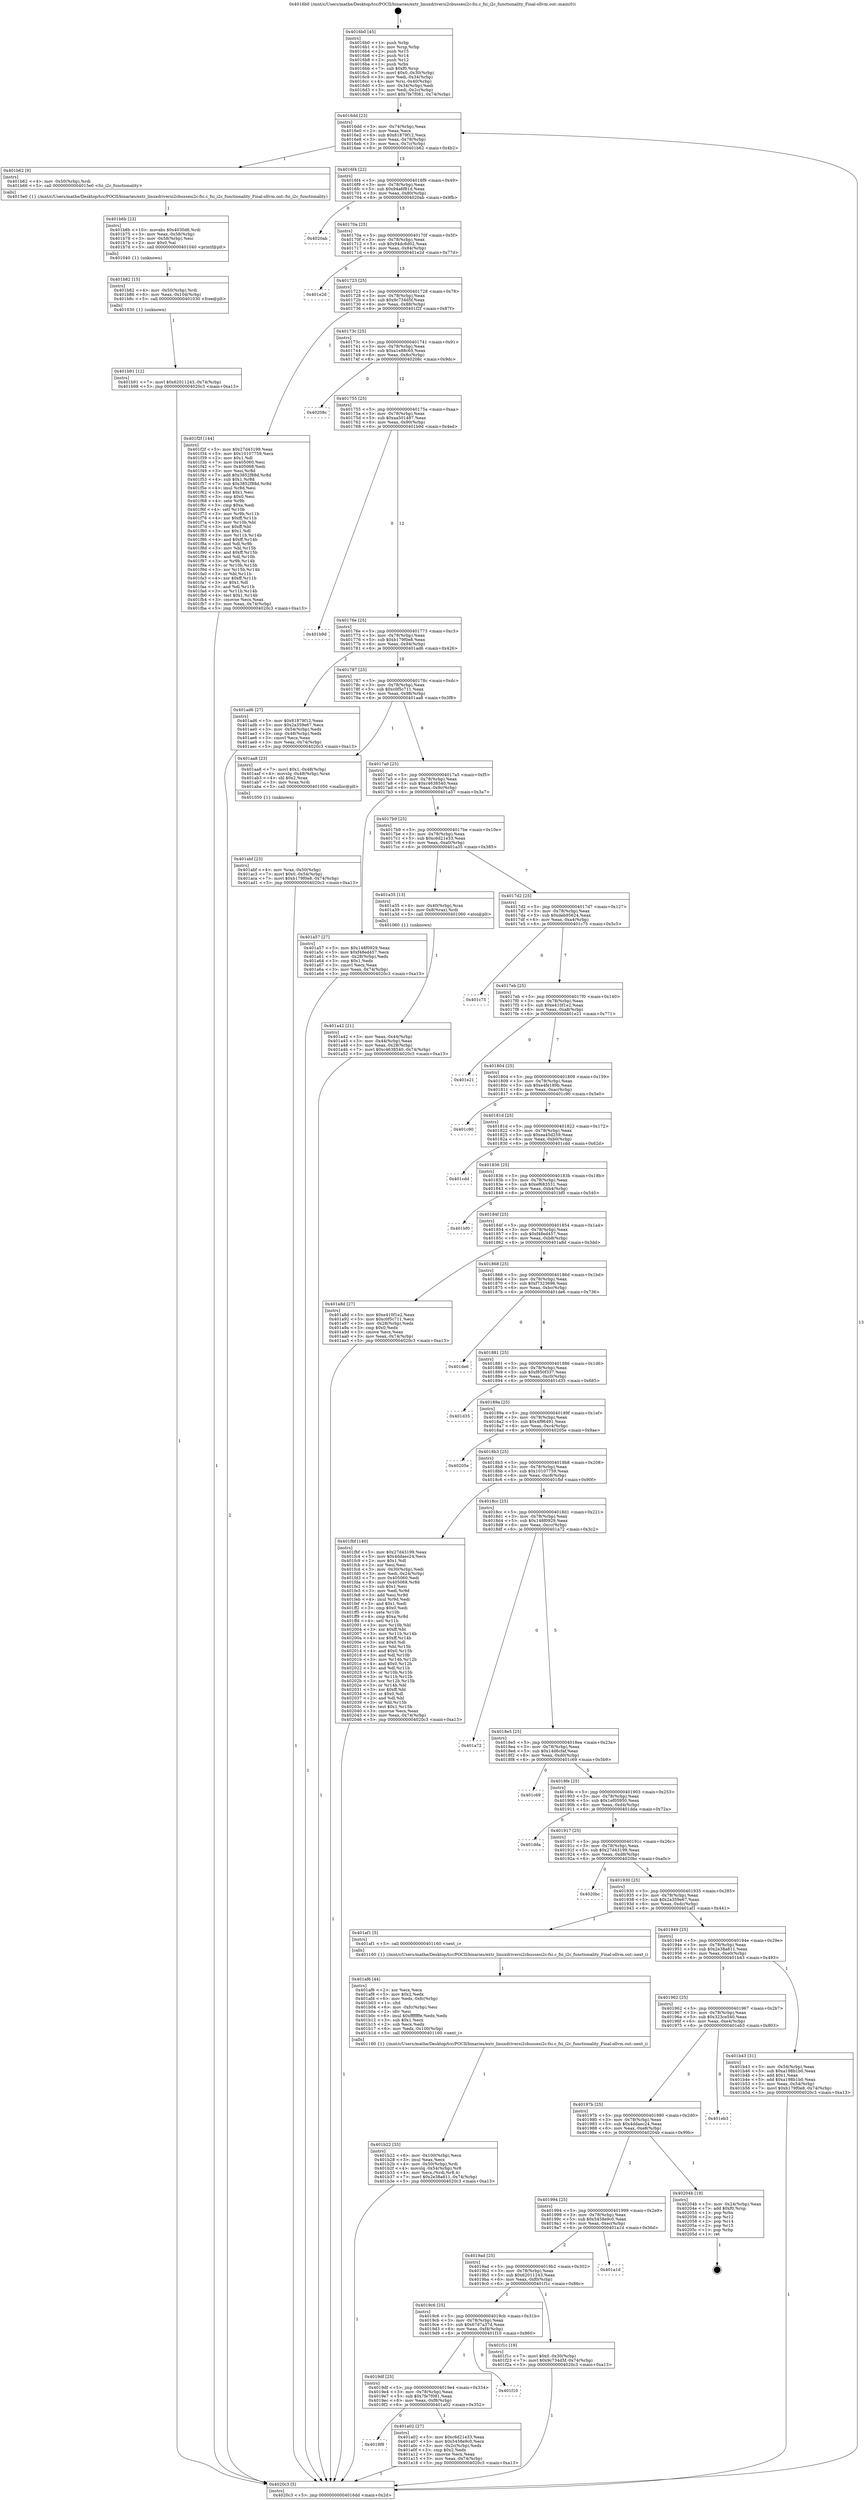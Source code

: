 digraph "0x4016b0" {
  label = "0x4016b0 (/mnt/c/Users/mathe/Desktop/tcc/POCII/binaries/extr_linuxdriversi2cbussesi2c-fsi.c_fsi_i2c_functionality_Final-ollvm.out::main(0))"
  labelloc = "t"
  node[shape=record]

  Entry [label="",width=0.3,height=0.3,shape=circle,fillcolor=black,style=filled]
  "0x4016dd" [label="{
     0x4016dd [23]\l
     | [instrs]\l
     &nbsp;&nbsp;0x4016dd \<+3\>: mov -0x74(%rbp),%eax\l
     &nbsp;&nbsp;0x4016e0 \<+2\>: mov %eax,%ecx\l
     &nbsp;&nbsp;0x4016e2 \<+6\>: sub $0x81879f12,%ecx\l
     &nbsp;&nbsp;0x4016e8 \<+3\>: mov %eax,-0x78(%rbp)\l
     &nbsp;&nbsp;0x4016eb \<+3\>: mov %ecx,-0x7c(%rbp)\l
     &nbsp;&nbsp;0x4016ee \<+6\>: je 0000000000401b62 \<main+0x4b2\>\l
  }"]
  "0x401b62" [label="{
     0x401b62 [9]\l
     | [instrs]\l
     &nbsp;&nbsp;0x401b62 \<+4\>: mov -0x50(%rbp),%rdi\l
     &nbsp;&nbsp;0x401b66 \<+5\>: call 00000000004015e0 \<fsi_i2c_functionality\>\l
     | [calls]\l
     &nbsp;&nbsp;0x4015e0 \{1\} (/mnt/c/Users/mathe/Desktop/tcc/POCII/binaries/extr_linuxdriversi2cbussesi2c-fsi.c_fsi_i2c_functionality_Final-ollvm.out::fsi_i2c_functionality)\l
  }"]
  "0x4016f4" [label="{
     0x4016f4 [22]\l
     | [instrs]\l
     &nbsp;&nbsp;0x4016f4 \<+5\>: jmp 00000000004016f9 \<main+0x49\>\l
     &nbsp;&nbsp;0x4016f9 \<+3\>: mov -0x78(%rbp),%eax\l
     &nbsp;&nbsp;0x4016fc \<+5\>: sub $0x94a6f81d,%eax\l
     &nbsp;&nbsp;0x401701 \<+3\>: mov %eax,-0x80(%rbp)\l
     &nbsp;&nbsp;0x401704 \<+6\>: je 00000000004020ab \<main+0x9fb\>\l
  }"]
  Exit [label="",width=0.3,height=0.3,shape=circle,fillcolor=black,style=filled,peripheries=2]
  "0x4020ab" [label="{
     0x4020ab\l
  }", style=dashed]
  "0x40170a" [label="{
     0x40170a [25]\l
     | [instrs]\l
     &nbsp;&nbsp;0x40170a \<+5\>: jmp 000000000040170f \<main+0x5f\>\l
     &nbsp;&nbsp;0x40170f \<+3\>: mov -0x78(%rbp),%eax\l
     &nbsp;&nbsp;0x401712 \<+5\>: sub $0x94dc6d02,%eax\l
     &nbsp;&nbsp;0x401717 \<+6\>: mov %eax,-0x84(%rbp)\l
     &nbsp;&nbsp;0x40171d \<+6\>: je 0000000000401e2d \<main+0x77d\>\l
  }"]
  "0x401b91" [label="{
     0x401b91 [12]\l
     | [instrs]\l
     &nbsp;&nbsp;0x401b91 \<+7\>: movl $0x62011243,-0x74(%rbp)\l
     &nbsp;&nbsp;0x401b98 \<+5\>: jmp 00000000004020c3 \<main+0xa13\>\l
  }"]
  "0x401e2d" [label="{
     0x401e2d\l
  }", style=dashed]
  "0x401723" [label="{
     0x401723 [25]\l
     | [instrs]\l
     &nbsp;&nbsp;0x401723 \<+5\>: jmp 0000000000401728 \<main+0x78\>\l
     &nbsp;&nbsp;0x401728 \<+3\>: mov -0x78(%rbp),%eax\l
     &nbsp;&nbsp;0x40172b \<+5\>: sub $0x9c734d5f,%eax\l
     &nbsp;&nbsp;0x401730 \<+6\>: mov %eax,-0x88(%rbp)\l
     &nbsp;&nbsp;0x401736 \<+6\>: je 0000000000401f2f \<main+0x87f\>\l
  }"]
  "0x401b82" [label="{
     0x401b82 [15]\l
     | [instrs]\l
     &nbsp;&nbsp;0x401b82 \<+4\>: mov -0x50(%rbp),%rdi\l
     &nbsp;&nbsp;0x401b86 \<+6\>: mov %eax,-0x104(%rbp)\l
     &nbsp;&nbsp;0x401b8c \<+5\>: call 0000000000401030 \<free@plt\>\l
     | [calls]\l
     &nbsp;&nbsp;0x401030 \{1\} (unknown)\l
  }"]
  "0x401f2f" [label="{
     0x401f2f [144]\l
     | [instrs]\l
     &nbsp;&nbsp;0x401f2f \<+5\>: mov $0x27d43199,%eax\l
     &nbsp;&nbsp;0x401f34 \<+5\>: mov $0x10107759,%ecx\l
     &nbsp;&nbsp;0x401f39 \<+2\>: mov $0x1,%dl\l
     &nbsp;&nbsp;0x401f3b \<+7\>: mov 0x405060,%esi\l
     &nbsp;&nbsp;0x401f42 \<+7\>: mov 0x405068,%edi\l
     &nbsp;&nbsp;0x401f49 \<+3\>: mov %esi,%r8d\l
     &nbsp;&nbsp;0x401f4c \<+7\>: add $0x3852f88d,%r8d\l
     &nbsp;&nbsp;0x401f53 \<+4\>: sub $0x1,%r8d\l
     &nbsp;&nbsp;0x401f57 \<+7\>: sub $0x3852f88d,%r8d\l
     &nbsp;&nbsp;0x401f5e \<+4\>: imul %r8d,%esi\l
     &nbsp;&nbsp;0x401f62 \<+3\>: and $0x1,%esi\l
     &nbsp;&nbsp;0x401f65 \<+3\>: cmp $0x0,%esi\l
     &nbsp;&nbsp;0x401f68 \<+4\>: sete %r9b\l
     &nbsp;&nbsp;0x401f6c \<+3\>: cmp $0xa,%edi\l
     &nbsp;&nbsp;0x401f6f \<+4\>: setl %r10b\l
     &nbsp;&nbsp;0x401f73 \<+3\>: mov %r9b,%r11b\l
     &nbsp;&nbsp;0x401f76 \<+4\>: xor $0xff,%r11b\l
     &nbsp;&nbsp;0x401f7a \<+3\>: mov %r10b,%bl\l
     &nbsp;&nbsp;0x401f7d \<+3\>: xor $0xff,%bl\l
     &nbsp;&nbsp;0x401f80 \<+3\>: xor $0x1,%dl\l
     &nbsp;&nbsp;0x401f83 \<+3\>: mov %r11b,%r14b\l
     &nbsp;&nbsp;0x401f86 \<+4\>: and $0xff,%r14b\l
     &nbsp;&nbsp;0x401f8a \<+3\>: and %dl,%r9b\l
     &nbsp;&nbsp;0x401f8d \<+3\>: mov %bl,%r15b\l
     &nbsp;&nbsp;0x401f90 \<+4\>: and $0xff,%r15b\l
     &nbsp;&nbsp;0x401f94 \<+3\>: and %dl,%r10b\l
     &nbsp;&nbsp;0x401f97 \<+3\>: or %r9b,%r14b\l
     &nbsp;&nbsp;0x401f9a \<+3\>: or %r10b,%r15b\l
     &nbsp;&nbsp;0x401f9d \<+3\>: xor %r15b,%r14b\l
     &nbsp;&nbsp;0x401fa0 \<+3\>: or %bl,%r11b\l
     &nbsp;&nbsp;0x401fa3 \<+4\>: xor $0xff,%r11b\l
     &nbsp;&nbsp;0x401fa7 \<+3\>: or $0x1,%dl\l
     &nbsp;&nbsp;0x401faa \<+3\>: and %dl,%r11b\l
     &nbsp;&nbsp;0x401fad \<+3\>: or %r11b,%r14b\l
     &nbsp;&nbsp;0x401fb0 \<+4\>: test $0x1,%r14b\l
     &nbsp;&nbsp;0x401fb4 \<+3\>: cmovne %ecx,%eax\l
     &nbsp;&nbsp;0x401fb7 \<+3\>: mov %eax,-0x74(%rbp)\l
     &nbsp;&nbsp;0x401fba \<+5\>: jmp 00000000004020c3 \<main+0xa13\>\l
  }"]
  "0x40173c" [label="{
     0x40173c [25]\l
     | [instrs]\l
     &nbsp;&nbsp;0x40173c \<+5\>: jmp 0000000000401741 \<main+0x91\>\l
     &nbsp;&nbsp;0x401741 \<+3\>: mov -0x78(%rbp),%eax\l
     &nbsp;&nbsp;0x401744 \<+5\>: sub $0xa1e88c65,%eax\l
     &nbsp;&nbsp;0x401749 \<+6\>: mov %eax,-0x8c(%rbp)\l
     &nbsp;&nbsp;0x40174f \<+6\>: je 000000000040208c \<main+0x9dc\>\l
  }"]
  "0x401b6b" [label="{
     0x401b6b [23]\l
     | [instrs]\l
     &nbsp;&nbsp;0x401b6b \<+10\>: movabs $0x4030d6,%rdi\l
     &nbsp;&nbsp;0x401b75 \<+3\>: mov %eax,-0x58(%rbp)\l
     &nbsp;&nbsp;0x401b78 \<+3\>: mov -0x58(%rbp),%esi\l
     &nbsp;&nbsp;0x401b7b \<+2\>: mov $0x0,%al\l
     &nbsp;&nbsp;0x401b7d \<+5\>: call 0000000000401040 \<printf@plt\>\l
     | [calls]\l
     &nbsp;&nbsp;0x401040 \{1\} (unknown)\l
  }"]
  "0x40208c" [label="{
     0x40208c\l
  }", style=dashed]
  "0x401755" [label="{
     0x401755 [25]\l
     | [instrs]\l
     &nbsp;&nbsp;0x401755 \<+5\>: jmp 000000000040175a \<main+0xaa\>\l
     &nbsp;&nbsp;0x40175a \<+3\>: mov -0x78(%rbp),%eax\l
     &nbsp;&nbsp;0x40175d \<+5\>: sub $0xaa501487,%eax\l
     &nbsp;&nbsp;0x401762 \<+6\>: mov %eax,-0x90(%rbp)\l
     &nbsp;&nbsp;0x401768 \<+6\>: je 0000000000401b9d \<main+0x4ed\>\l
  }"]
  "0x401b22" [label="{
     0x401b22 [33]\l
     | [instrs]\l
     &nbsp;&nbsp;0x401b22 \<+6\>: mov -0x100(%rbp),%ecx\l
     &nbsp;&nbsp;0x401b28 \<+3\>: imul %eax,%ecx\l
     &nbsp;&nbsp;0x401b2b \<+4\>: mov -0x50(%rbp),%rdi\l
     &nbsp;&nbsp;0x401b2f \<+4\>: movslq -0x54(%rbp),%r8\l
     &nbsp;&nbsp;0x401b33 \<+4\>: mov %ecx,(%rdi,%r8,4)\l
     &nbsp;&nbsp;0x401b37 \<+7\>: movl $0x2e38a811,-0x74(%rbp)\l
     &nbsp;&nbsp;0x401b3e \<+5\>: jmp 00000000004020c3 \<main+0xa13\>\l
  }"]
  "0x401b9d" [label="{
     0x401b9d\l
  }", style=dashed]
  "0x40176e" [label="{
     0x40176e [25]\l
     | [instrs]\l
     &nbsp;&nbsp;0x40176e \<+5\>: jmp 0000000000401773 \<main+0xc3\>\l
     &nbsp;&nbsp;0x401773 \<+3\>: mov -0x78(%rbp),%eax\l
     &nbsp;&nbsp;0x401776 \<+5\>: sub $0xb179f0e8,%eax\l
     &nbsp;&nbsp;0x40177b \<+6\>: mov %eax,-0x94(%rbp)\l
     &nbsp;&nbsp;0x401781 \<+6\>: je 0000000000401ad6 \<main+0x426\>\l
  }"]
  "0x401af6" [label="{
     0x401af6 [44]\l
     | [instrs]\l
     &nbsp;&nbsp;0x401af6 \<+2\>: xor %ecx,%ecx\l
     &nbsp;&nbsp;0x401af8 \<+5\>: mov $0x2,%edx\l
     &nbsp;&nbsp;0x401afd \<+6\>: mov %edx,-0xfc(%rbp)\l
     &nbsp;&nbsp;0x401b03 \<+1\>: cltd\l
     &nbsp;&nbsp;0x401b04 \<+6\>: mov -0xfc(%rbp),%esi\l
     &nbsp;&nbsp;0x401b0a \<+2\>: idiv %esi\l
     &nbsp;&nbsp;0x401b0c \<+6\>: imul $0xfffffffe,%edx,%edx\l
     &nbsp;&nbsp;0x401b12 \<+3\>: sub $0x1,%ecx\l
     &nbsp;&nbsp;0x401b15 \<+2\>: sub %ecx,%edx\l
     &nbsp;&nbsp;0x401b17 \<+6\>: mov %edx,-0x100(%rbp)\l
     &nbsp;&nbsp;0x401b1d \<+5\>: call 0000000000401160 \<next_i\>\l
     | [calls]\l
     &nbsp;&nbsp;0x401160 \{1\} (/mnt/c/Users/mathe/Desktop/tcc/POCII/binaries/extr_linuxdriversi2cbussesi2c-fsi.c_fsi_i2c_functionality_Final-ollvm.out::next_i)\l
  }"]
  "0x401ad6" [label="{
     0x401ad6 [27]\l
     | [instrs]\l
     &nbsp;&nbsp;0x401ad6 \<+5\>: mov $0x81879f12,%eax\l
     &nbsp;&nbsp;0x401adb \<+5\>: mov $0x2a359e67,%ecx\l
     &nbsp;&nbsp;0x401ae0 \<+3\>: mov -0x54(%rbp),%edx\l
     &nbsp;&nbsp;0x401ae3 \<+3\>: cmp -0x48(%rbp),%edx\l
     &nbsp;&nbsp;0x401ae6 \<+3\>: cmovl %ecx,%eax\l
     &nbsp;&nbsp;0x401ae9 \<+3\>: mov %eax,-0x74(%rbp)\l
     &nbsp;&nbsp;0x401aec \<+5\>: jmp 00000000004020c3 \<main+0xa13\>\l
  }"]
  "0x401787" [label="{
     0x401787 [25]\l
     | [instrs]\l
     &nbsp;&nbsp;0x401787 \<+5\>: jmp 000000000040178c \<main+0xdc\>\l
     &nbsp;&nbsp;0x40178c \<+3\>: mov -0x78(%rbp),%eax\l
     &nbsp;&nbsp;0x40178f \<+5\>: sub $0xc0f5c711,%eax\l
     &nbsp;&nbsp;0x401794 \<+6\>: mov %eax,-0x98(%rbp)\l
     &nbsp;&nbsp;0x40179a \<+6\>: je 0000000000401aa8 \<main+0x3f8\>\l
  }"]
  "0x401abf" [label="{
     0x401abf [23]\l
     | [instrs]\l
     &nbsp;&nbsp;0x401abf \<+4\>: mov %rax,-0x50(%rbp)\l
     &nbsp;&nbsp;0x401ac3 \<+7\>: movl $0x0,-0x54(%rbp)\l
     &nbsp;&nbsp;0x401aca \<+7\>: movl $0xb179f0e8,-0x74(%rbp)\l
     &nbsp;&nbsp;0x401ad1 \<+5\>: jmp 00000000004020c3 \<main+0xa13\>\l
  }"]
  "0x401aa8" [label="{
     0x401aa8 [23]\l
     | [instrs]\l
     &nbsp;&nbsp;0x401aa8 \<+7\>: movl $0x1,-0x48(%rbp)\l
     &nbsp;&nbsp;0x401aaf \<+4\>: movslq -0x48(%rbp),%rax\l
     &nbsp;&nbsp;0x401ab3 \<+4\>: shl $0x2,%rax\l
     &nbsp;&nbsp;0x401ab7 \<+3\>: mov %rax,%rdi\l
     &nbsp;&nbsp;0x401aba \<+5\>: call 0000000000401050 \<malloc@plt\>\l
     | [calls]\l
     &nbsp;&nbsp;0x401050 \{1\} (unknown)\l
  }"]
  "0x4017a0" [label="{
     0x4017a0 [25]\l
     | [instrs]\l
     &nbsp;&nbsp;0x4017a0 \<+5\>: jmp 00000000004017a5 \<main+0xf5\>\l
     &nbsp;&nbsp;0x4017a5 \<+3\>: mov -0x78(%rbp),%eax\l
     &nbsp;&nbsp;0x4017a8 \<+5\>: sub $0xc4638540,%eax\l
     &nbsp;&nbsp;0x4017ad \<+6\>: mov %eax,-0x9c(%rbp)\l
     &nbsp;&nbsp;0x4017b3 \<+6\>: je 0000000000401a57 \<main+0x3a7\>\l
  }"]
  "0x401a42" [label="{
     0x401a42 [21]\l
     | [instrs]\l
     &nbsp;&nbsp;0x401a42 \<+3\>: mov %eax,-0x44(%rbp)\l
     &nbsp;&nbsp;0x401a45 \<+3\>: mov -0x44(%rbp),%eax\l
     &nbsp;&nbsp;0x401a48 \<+3\>: mov %eax,-0x28(%rbp)\l
     &nbsp;&nbsp;0x401a4b \<+7\>: movl $0xc4638540,-0x74(%rbp)\l
     &nbsp;&nbsp;0x401a52 \<+5\>: jmp 00000000004020c3 \<main+0xa13\>\l
  }"]
  "0x401a57" [label="{
     0x401a57 [27]\l
     | [instrs]\l
     &nbsp;&nbsp;0x401a57 \<+5\>: mov $0x148f0929,%eax\l
     &nbsp;&nbsp;0x401a5c \<+5\>: mov $0xf48ed457,%ecx\l
     &nbsp;&nbsp;0x401a61 \<+3\>: mov -0x28(%rbp),%edx\l
     &nbsp;&nbsp;0x401a64 \<+3\>: cmp $0x1,%edx\l
     &nbsp;&nbsp;0x401a67 \<+3\>: cmovl %ecx,%eax\l
     &nbsp;&nbsp;0x401a6a \<+3\>: mov %eax,-0x74(%rbp)\l
     &nbsp;&nbsp;0x401a6d \<+5\>: jmp 00000000004020c3 \<main+0xa13\>\l
  }"]
  "0x4017b9" [label="{
     0x4017b9 [25]\l
     | [instrs]\l
     &nbsp;&nbsp;0x4017b9 \<+5\>: jmp 00000000004017be \<main+0x10e\>\l
     &nbsp;&nbsp;0x4017be \<+3\>: mov -0x78(%rbp),%eax\l
     &nbsp;&nbsp;0x4017c1 \<+5\>: sub $0xc6d21e33,%eax\l
     &nbsp;&nbsp;0x4017c6 \<+6\>: mov %eax,-0xa0(%rbp)\l
     &nbsp;&nbsp;0x4017cc \<+6\>: je 0000000000401a35 \<main+0x385\>\l
  }"]
  "0x4016b0" [label="{
     0x4016b0 [45]\l
     | [instrs]\l
     &nbsp;&nbsp;0x4016b0 \<+1\>: push %rbp\l
     &nbsp;&nbsp;0x4016b1 \<+3\>: mov %rsp,%rbp\l
     &nbsp;&nbsp;0x4016b4 \<+2\>: push %r15\l
     &nbsp;&nbsp;0x4016b6 \<+2\>: push %r14\l
     &nbsp;&nbsp;0x4016b8 \<+2\>: push %r12\l
     &nbsp;&nbsp;0x4016ba \<+1\>: push %rbx\l
     &nbsp;&nbsp;0x4016bb \<+7\>: sub $0xf0,%rsp\l
     &nbsp;&nbsp;0x4016c2 \<+7\>: movl $0x0,-0x30(%rbp)\l
     &nbsp;&nbsp;0x4016c9 \<+3\>: mov %edi,-0x34(%rbp)\l
     &nbsp;&nbsp;0x4016cc \<+4\>: mov %rsi,-0x40(%rbp)\l
     &nbsp;&nbsp;0x4016d0 \<+3\>: mov -0x34(%rbp),%edi\l
     &nbsp;&nbsp;0x4016d3 \<+3\>: mov %edi,-0x2c(%rbp)\l
     &nbsp;&nbsp;0x4016d6 \<+7\>: movl $0x7fe7f081,-0x74(%rbp)\l
  }"]
  "0x401a35" [label="{
     0x401a35 [13]\l
     | [instrs]\l
     &nbsp;&nbsp;0x401a35 \<+4\>: mov -0x40(%rbp),%rax\l
     &nbsp;&nbsp;0x401a39 \<+4\>: mov 0x8(%rax),%rdi\l
     &nbsp;&nbsp;0x401a3d \<+5\>: call 0000000000401060 \<atoi@plt\>\l
     | [calls]\l
     &nbsp;&nbsp;0x401060 \{1\} (unknown)\l
  }"]
  "0x4017d2" [label="{
     0x4017d2 [25]\l
     | [instrs]\l
     &nbsp;&nbsp;0x4017d2 \<+5\>: jmp 00000000004017d7 \<main+0x127\>\l
     &nbsp;&nbsp;0x4017d7 \<+3\>: mov -0x78(%rbp),%eax\l
     &nbsp;&nbsp;0x4017da \<+5\>: sub $0xdeb95624,%eax\l
     &nbsp;&nbsp;0x4017df \<+6\>: mov %eax,-0xa4(%rbp)\l
     &nbsp;&nbsp;0x4017e5 \<+6\>: je 0000000000401c75 \<main+0x5c5\>\l
  }"]
  "0x4020c3" [label="{
     0x4020c3 [5]\l
     | [instrs]\l
     &nbsp;&nbsp;0x4020c3 \<+5\>: jmp 00000000004016dd \<main+0x2d\>\l
  }"]
  "0x401c75" [label="{
     0x401c75\l
  }", style=dashed]
  "0x4017eb" [label="{
     0x4017eb [25]\l
     | [instrs]\l
     &nbsp;&nbsp;0x4017eb \<+5\>: jmp 00000000004017f0 \<main+0x140\>\l
     &nbsp;&nbsp;0x4017f0 \<+3\>: mov -0x78(%rbp),%eax\l
     &nbsp;&nbsp;0x4017f3 \<+5\>: sub $0xe410f1e2,%eax\l
     &nbsp;&nbsp;0x4017f8 \<+6\>: mov %eax,-0xa8(%rbp)\l
     &nbsp;&nbsp;0x4017fe \<+6\>: je 0000000000401e21 \<main+0x771\>\l
  }"]
  "0x4019f8" [label="{
     0x4019f8\l
  }", style=dashed]
  "0x401e21" [label="{
     0x401e21\l
  }", style=dashed]
  "0x401804" [label="{
     0x401804 [25]\l
     | [instrs]\l
     &nbsp;&nbsp;0x401804 \<+5\>: jmp 0000000000401809 \<main+0x159\>\l
     &nbsp;&nbsp;0x401809 \<+3\>: mov -0x78(%rbp),%eax\l
     &nbsp;&nbsp;0x40180c \<+5\>: sub $0xe4fe189b,%eax\l
     &nbsp;&nbsp;0x401811 \<+6\>: mov %eax,-0xac(%rbp)\l
     &nbsp;&nbsp;0x401817 \<+6\>: je 0000000000401c90 \<main+0x5e0\>\l
  }"]
  "0x401a02" [label="{
     0x401a02 [27]\l
     | [instrs]\l
     &nbsp;&nbsp;0x401a02 \<+5\>: mov $0xc6d21e33,%eax\l
     &nbsp;&nbsp;0x401a07 \<+5\>: mov $0x5458e9c0,%ecx\l
     &nbsp;&nbsp;0x401a0c \<+3\>: mov -0x2c(%rbp),%edx\l
     &nbsp;&nbsp;0x401a0f \<+3\>: cmp $0x2,%edx\l
     &nbsp;&nbsp;0x401a12 \<+3\>: cmovne %ecx,%eax\l
     &nbsp;&nbsp;0x401a15 \<+3\>: mov %eax,-0x74(%rbp)\l
     &nbsp;&nbsp;0x401a18 \<+5\>: jmp 00000000004020c3 \<main+0xa13\>\l
  }"]
  "0x401c90" [label="{
     0x401c90\l
  }", style=dashed]
  "0x40181d" [label="{
     0x40181d [25]\l
     | [instrs]\l
     &nbsp;&nbsp;0x40181d \<+5\>: jmp 0000000000401822 \<main+0x172\>\l
     &nbsp;&nbsp;0x401822 \<+3\>: mov -0x78(%rbp),%eax\l
     &nbsp;&nbsp;0x401825 \<+5\>: sub $0xea45d259,%eax\l
     &nbsp;&nbsp;0x40182a \<+6\>: mov %eax,-0xb0(%rbp)\l
     &nbsp;&nbsp;0x401830 \<+6\>: je 0000000000401cdd \<main+0x62d\>\l
  }"]
  "0x4019df" [label="{
     0x4019df [25]\l
     | [instrs]\l
     &nbsp;&nbsp;0x4019df \<+5\>: jmp 00000000004019e4 \<main+0x334\>\l
     &nbsp;&nbsp;0x4019e4 \<+3\>: mov -0x78(%rbp),%eax\l
     &nbsp;&nbsp;0x4019e7 \<+5\>: sub $0x7fe7f081,%eax\l
     &nbsp;&nbsp;0x4019ec \<+6\>: mov %eax,-0xf8(%rbp)\l
     &nbsp;&nbsp;0x4019f2 \<+6\>: je 0000000000401a02 \<main+0x352\>\l
  }"]
  "0x401cdd" [label="{
     0x401cdd\l
  }", style=dashed]
  "0x401836" [label="{
     0x401836 [25]\l
     | [instrs]\l
     &nbsp;&nbsp;0x401836 \<+5\>: jmp 000000000040183b \<main+0x18b\>\l
     &nbsp;&nbsp;0x40183b \<+3\>: mov -0x78(%rbp),%eax\l
     &nbsp;&nbsp;0x40183e \<+5\>: sub $0xef683531,%eax\l
     &nbsp;&nbsp;0x401843 \<+6\>: mov %eax,-0xb4(%rbp)\l
     &nbsp;&nbsp;0x401849 \<+6\>: je 0000000000401bf0 \<main+0x540\>\l
  }"]
  "0x401f10" [label="{
     0x401f10\l
  }", style=dashed]
  "0x401bf0" [label="{
     0x401bf0\l
  }", style=dashed]
  "0x40184f" [label="{
     0x40184f [25]\l
     | [instrs]\l
     &nbsp;&nbsp;0x40184f \<+5\>: jmp 0000000000401854 \<main+0x1a4\>\l
     &nbsp;&nbsp;0x401854 \<+3\>: mov -0x78(%rbp),%eax\l
     &nbsp;&nbsp;0x401857 \<+5\>: sub $0xf48ed457,%eax\l
     &nbsp;&nbsp;0x40185c \<+6\>: mov %eax,-0xb8(%rbp)\l
     &nbsp;&nbsp;0x401862 \<+6\>: je 0000000000401a8d \<main+0x3dd\>\l
  }"]
  "0x4019c6" [label="{
     0x4019c6 [25]\l
     | [instrs]\l
     &nbsp;&nbsp;0x4019c6 \<+5\>: jmp 00000000004019cb \<main+0x31b\>\l
     &nbsp;&nbsp;0x4019cb \<+3\>: mov -0x78(%rbp),%eax\l
     &nbsp;&nbsp;0x4019ce \<+5\>: sub $0x67d7a37d,%eax\l
     &nbsp;&nbsp;0x4019d3 \<+6\>: mov %eax,-0xf4(%rbp)\l
     &nbsp;&nbsp;0x4019d9 \<+6\>: je 0000000000401f10 \<main+0x860\>\l
  }"]
  "0x401a8d" [label="{
     0x401a8d [27]\l
     | [instrs]\l
     &nbsp;&nbsp;0x401a8d \<+5\>: mov $0xe410f1e2,%eax\l
     &nbsp;&nbsp;0x401a92 \<+5\>: mov $0xc0f5c711,%ecx\l
     &nbsp;&nbsp;0x401a97 \<+3\>: mov -0x28(%rbp),%edx\l
     &nbsp;&nbsp;0x401a9a \<+3\>: cmp $0x0,%edx\l
     &nbsp;&nbsp;0x401a9d \<+3\>: cmove %ecx,%eax\l
     &nbsp;&nbsp;0x401aa0 \<+3\>: mov %eax,-0x74(%rbp)\l
     &nbsp;&nbsp;0x401aa3 \<+5\>: jmp 00000000004020c3 \<main+0xa13\>\l
  }"]
  "0x401868" [label="{
     0x401868 [25]\l
     | [instrs]\l
     &nbsp;&nbsp;0x401868 \<+5\>: jmp 000000000040186d \<main+0x1bd\>\l
     &nbsp;&nbsp;0x40186d \<+3\>: mov -0x78(%rbp),%eax\l
     &nbsp;&nbsp;0x401870 \<+5\>: sub $0xf7323696,%eax\l
     &nbsp;&nbsp;0x401875 \<+6\>: mov %eax,-0xbc(%rbp)\l
     &nbsp;&nbsp;0x40187b \<+6\>: je 0000000000401de6 \<main+0x736\>\l
  }"]
  "0x401f1c" [label="{
     0x401f1c [19]\l
     | [instrs]\l
     &nbsp;&nbsp;0x401f1c \<+7\>: movl $0x0,-0x30(%rbp)\l
     &nbsp;&nbsp;0x401f23 \<+7\>: movl $0x9c734d5f,-0x74(%rbp)\l
     &nbsp;&nbsp;0x401f2a \<+5\>: jmp 00000000004020c3 \<main+0xa13\>\l
  }"]
  "0x401de6" [label="{
     0x401de6\l
  }", style=dashed]
  "0x401881" [label="{
     0x401881 [25]\l
     | [instrs]\l
     &nbsp;&nbsp;0x401881 \<+5\>: jmp 0000000000401886 \<main+0x1d6\>\l
     &nbsp;&nbsp;0x401886 \<+3\>: mov -0x78(%rbp),%eax\l
     &nbsp;&nbsp;0x401889 \<+5\>: sub $0xf850f337,%eax\l
     &nbsp;&nbsp;0x40188e \<+6\>: mov %eax,-0xc0(%rbp)\l
     &nbsp;&nbsp;0x401894 \<+6\>: je 0000000000401d35 \<main+0x685\>\l
  }"]
  "0x4019ad" [label="{
     0x4019ad [25]\l
     | [instrs]\l
     &nbsp;&nbsp;0x4019ad \<+5\>: jmp 00000000004019b2 \<main+0x302\>\l
     &nbsp;&nbsp;0x4019b2 \<+3\>: mov -0x78(%rbp),%eax\l
     &nbsp;&nbsp;0x4019b5 \<+5\>: sub $0x62011243,%eax\l
     &nbsp;&nbsp;0x4019ba \<+6\>: mov %eax,-0xf0(%rbp)\l
     &nbsp;&nbsp;0x4019c0 \<+6\>: je 0000000000401f1c \<main+0x86c\>\l
  }"]
  "0x401d35" [label="{
     0x401d35\l
  }", style=dashed]
  "0x40189a" [label="{
     0x40189a [25]\l
     | [instrs]\l
     &nbsp;&nbsp;0x40189a \<+5\>: jmp 000000000040189f \<main+0x1ef\>\l
     &nbsp;&nbsp;0x40189f \<+3\>: mov -0x78(%rbp),%eax\l
     &nbsp;&nbsp;0x4018a2 \<+5\>: sub $0x4f96491,%eax\l
     &nbsp;&nbsp;0x4018a7 \<+6\>: mov %eax,-0xc4(%rbp)\l
     &nbsp;&nbsp;0x4018ad \<+6\>: je 000000000040205e \<main+0x9ae\>\l
  }"]
  "0x401a1d" [label="{
     0x401a1d\l
  }", style=dashed]
  "0x40205e" [label="{
     0x40205e\l
  }", style=dashed]
  "0x4018b3" [label="{
     0x4018b3 [25]\l
     | [instrs]\l
     &nbsp;&nbsp;0x4018b3 \<+5\>: jmp 00000000004018b8 \<main+0x208\>\l
     &nbsp;&nbsp;0x4018b8 \<+3\>: mov -0x78(%rbp),%eax\l
     &nbsp;&nbsp;0x4018bb \<+5\>: sub $0x10107759,%eax\l
     &nbsp;&nbsp;0x4018c0 \<+6\>: mov %eax,-0xc8(%rbp)\l
     &nbsp;&nbsp;0x4018c6 \<+6\>: je 0000000000401fbf \<main+0x90f\>\l
  }"]
  "0x401994" [label="{
     0x401994 [25]\l
     | [instrs]\l
     &nbsp;&nbsp;0x401994 \<+5\>: jmp 0000000000401999 \<main+0x2e9\>\l
     &nbsp;&nbsp;0x401999 \<+3\>: mov -0x78(%rbp),%eax\l
     &nbsp;&nbsp;0x40199c \<+5\>: sub $0x5458e9c0,%eax\l
     &nbsp;&nbsp;0x4019a1 \<+6\>: mov %eax,-0xec(%rbp)\l
     &nbsp;&nbsp;0x4019a7 \<+6\>: je 0000000000401a1d \<main+0x36d\>\l
  }"]
  "0x401fbf" [label="{
     0x401fbf [140]\l
     | [instrs]\l
     &nbsp;&nbsp;0x401fbf \<+5\>: mov $0x27d43199,%eax\l
     &nbsp;&nbsp;0x401fc4 \<+5\>: mov $0x4ddaec24,%ecx\l
     &nbsp;&nbsp;0x401fc9 \<+2\>: mov $0x1,%dl\l
     &nbsp;&nbsp;0x401fcb \<+2\>: xor %esi,%esi\l
     &nbsp;&nbsp;0x401fcd \<+3\>: mov -0x30(%rbp),%edi\l
     &nbsp;&nbsp;0x401fd0 \<+3\>: mov %edi,-0x24(%rbp)\l
     &nbsp;&nbsp;0x401fd3 \<+7\>: mov 0x405060,%edi\l
     &nbsp;&nbsp;0x401fda \<+8\>: mov 0x405068,%r8d\l
     &nbsp;&nbsp;0x401fe2 \<+3\>: sub $0x1,%esi\l
     &nbsp;&nbsp;0x401fe5 \<+3\>: mov %edi,%r9d\l
     &nbsp;&nbsp;0x401fe8 \<+3\>: add %esi,%r9d\l
     &nbsp;&nbsp;0x401feb \<+4\>: imul %r9d,%edi\l
     &nbsp;&nbsp;0x401fef \<+3\>: and $0x1,%edi\l
     &nbsp;&nbsp;0x401ff2 \<+3\>: cmp $0x0,%edi\l
     &nbsp;&nbsp;0x401ff5 \<+4\>: sete %r10b\l
     &nbsp;&nbsp;0x401ff9 \<+4\>: cmp $0xa,%r8d\l
     &nbsp;&nbsp;0x401ffd \<+4\>: setl %r11b\l
     &nbsp;&nbsp;0x402001 \<+3\>: mov %r10b,%bl\l
     &nbsp;&nbsp;0x402004 \<+3\>: xor $0xff,%bl\l
     &nbsp;&nbsp;0x402007 \<+3\>: mov %r11b,%r14b\l
     &nbsp;&nbsp;0x40200a \<+4\>: xor $0xff,%r14b\l
     &nbsp;&nbsp;0x40200e \<+3\>: xor $0x0,%dl\l
     &nbsp;&nbsp;0x402011 \<+3\>: mov %bl,%r15b\l
     &nbsp;&nbsp;0x402014 \<+4\>: and $0x0,%r15b\l
     &nbsp;&nbsp;0x402018 \<+3\>: and %dl,%r10b\l
     &nbsp;&nbsp;0x40201b \<+3\>: mov %r14b,%r12b\l
     &nbsp;&nbsp;0x40201e \<+4\>: and $0x0,%r12b\l
     &nbsp;&nbsp;0x402022 \<+3\>: and %dl,%r11b\l
     &nbsp;&nbsp;0x402025 \<+3\>: or %r10b,%r15b\l
     &nbsp;&nbsp;0x402028 \<+3\>: or %r11b,%r12b\l
     &nbsp;&nbsp;0x40202b \<+3\>: xor %r12b,%r15b\l
     &nbsp;&nbsp;0x40202e \<+3\>: or %r14b,%bl\l
     &nbsp;&nbsp;0x402031 \<+3\>: xor $0xff,%bl\l
     &nbsp;&nbsp;0x402034 \<+3\>: or $0x0,%dl\l
     &nbsp;&nbsp;0x402037 \<+2\>: and %dl,%bl\l
     &nbsp;&nbsp;0x402039 \<+3\>: or %bl,%r15b\l
     &nbsp;&nbsp;0x40203c \<+4\>: test $0x1,%r15b\l
     &nbsp;&nbsp;0x402040 \<+3\>: cmovne %ecx,%eax\l
     &nbsp;&nbsp;0x402043 \<+3\>: mov %eax,-0x74(%rbp)\l
     &nbsp;&nbsp;0x402046 \<+5\>: jmp 00000000004020c3 \<main+0xa13\>\l
  }"]
  "0x4018cc" [label="{
     0x4018cc [25]\l
     | [instrs]\l
     &nbsp;&nbsp;0x4018cc \<+5\>: jmp 00000000004018d1 \<main+0x221\>\l
     &nbsp;&nbsp;0x4018d1 \<+3\>: mov -0x78(%rbp),%eax\l
     &nbsp;&nbsp;0x4018d4 \<+5\>: sub $0x148f0929,%eax\l
     &nbsp;&nbsp;0x4018d9 \<+6\>: mov %eax,-0xcc(%rbp)\l
     &nbsp;&nbsp;0x4018df \<+6\>: je 0000000000401a72 \<main+0x3c2\>\l
  }"]
  "0x40204b" [label="{
     0x40204b [19]\l
     | [instrs]\l
     &nbsp;&nbsp;0x40204b \<+3\>: mov -0x24(%rbp),%eax\l
     &nbsp;&nbsp;0x40204e \<+7\>: add $0xf0,%rsp\l
     &nbsp;&nbsp;0x402055 \<+1\>: pop %rbx\l
     &nbsp;&nbsp;0x402056 \<+2\>: pop %r12\l
     &nbsp;&nbsp;0x402058 \<+2\>: pop %r14\l
     &nbsp;&nbsp;0x40205a \<+2\>: pop %r15\l
     &nbsp;&nbsp;0x40205c \<+1\>: pop %rbp\l
     &nbsp;&nbsp;0x40205d \<+1\>: ret\l
  }"]
  "0x401a72" [label="{
     0x401a72\l
  }", style=dashed]
  "0x4018e5" [label="{
     0x4018e5 [25]\l
     | [instrs]\l
     &nbsp;&nbsp;0x4018e5 \<+5\>: jmp 00000000004018ea \<main+0x23a\>\l
     &nbsp;&nbsp;0x4018ea \<+3\>: mov -0x78(%rbp),%eax\l
     &nbsp;&nbsp;0x4018ed \<+5\>: sub $0x14d6cfaf,%eax\l
     &nbsp;&nbsp;0x4018f2 \<+6\>: mov %eax,-0xd0(%rbp)\l
     &nbsp;&nbsp;0x4018f8 \<+6\>: je 0000000000401c69 \<main+0x5b9\>\l
  }"]
  "0x40197b" [label="{
     0x40197b [25]\l
     | [instrs]\l
     &nbsp;&nbsp;0x40197b \<+5\>: jmp 0000000000401980 \<main+0x2d0\>\l
     &nbsp;&nbsp;0x401980 \<+3\>: mov -0x78(%rbp),%eax\l
     &nbsp;&nbsp;0x401983 \<+5\>: sub $0x4ddaec24,%eax\l
     &nbsp;&nbsp;0x401988 \<+6\>: mov %eax,-0xe8(%rbp)\l
     &nbsp;&nbsp;0x40198e \<+6\>: je 000000000040204b \<main+0x99b\>\l
  }"]
  "0x401c69" [label="{
     0x401c69\l
  }", style=dashed]
  "0x4018fe" [label="{
     0x4018fe [25]\l
     | [instrs]\l
     &nbsp;&nbsp;0x4018fe \<+5\>: jmp 0000000000401903 \<main+0x253\>\l
     &nbsp;&nbsp;0x401903 \<+3\>: mov -0x78(%rbp),%eax\l
     &nbsp;&nbsp;0x401906 \<+5\>: sub $0x1ef05950,%eax\l
     &nbsp;&nbsp;0x40190b \<+6\>: mov %eax,-0xd4(%rbp)\l
     &nbsp;&nbsp;0x401911 \<+6\>: je 0000000000401dda \<main+0x72a\>\l
  }"]
  "0x401eb3" [label="{
     0x401eb3\l
  }", style=dashed]
  "0x401dda" [label="{
     0x401dda\l
  }", style=dashed]
  "0x401917" [label="{
     0x401917 [25]\l
     | [instrs]\l
     &nbsp;&nbsp;0x401917 \<+5\>: jmp 000000000040191c \<main+0x26c\>\l
     &nbsp;&nbsp;0x40191c \<+3\>: mov -0x78(%rbp),%eax\l
     &nbsp;&nbsp;0x40191f \<+5\>: sub $0x27d43199,%eax\l
     &nbsp;&nbsp;0x401924 \<+6\>: mov %eax,-0xd8(%rbp)\l
     &nbsp;&nbsp;0x40192a \<+6\>: je 00000000004020bc \<main+0xa0c\>\l
  }"]
  "0x401962" [label="{
     0x401962 [25]\l
     | [instrs]\l
     &nbsp;&nbsp;0x401962 \<+5\>: jmp 0000000000401967 \<main+0x2b7\>\l
     &nbsp;&nbsp;0x401967 \<+3\>: mov -0x78(%rbp),%eax\l
     &nbsp;&nbsp;0x40196a \<+5\>: sub $0x323ce540,%eax\l
     &nbsp;&nbsp;0x40196f \<+6\>: mov %eax,-0xe4(%rbp)\l
     &nbsp;&nbsp;0x401975 \<+6\>: je 0000000000401eb3 \<main+0x803\>\l
  }"]
  "0x4020bc" [label="{
     0x4020bc\l
  }", style=dashed]
  "0x401930" [label="{
     0x401930 [25]\l
     | [instrs]\l
     &nbsp;&nbsp;0x401930 \<+5\>: jmp 0000000000401935 \<main+0x285\>\l
     &nbsp;&nbsp;0x401935 \<+3\>: mov -0x78(%rbp),%eax\l
     &nbsp;&nbsp;0x401938 \<+5\>: sub $0x2a359e67,%eax\l
     &nbsp;&nbsp;0x40193d \<+6\>: mov %eax,-0xdc(%rbp)\l
     &nbsp;&nbsp;0x401943 \<+6\>: je 0000000000401af1 \<main+0x441\>\l
  }"]
  "0x401b43" [label="{
     0x401b43 [31]\l
     | [instrs]\l
     &nbsp;&nbsp;0x401b43 \<+3\>: mov -0x54(%rbp),%eax\l
     &nbsp;&nbsp;0x401b46 \<+5\>: sub $0xa198b1b0,%eax\l
     &nbsp;&nbsp;0x401b4b \<+3\>: add $0x1,%eax\l
     &nbsp;&nbsp;0x401b4e \<+5\>: add $0xa198b1b0,%eax\l
     &nbsp;&nbsp;0x401b53 \<+3\>: mov %eax,-0x54(%rbp)\l
     &nbsp;&nbsp;0x401b56 \<+7\>: movl $0xb179f0e8,-0x74(%rbp)\l
     &nbsp;&nbsp;0x401b5d \<+5\>: jmp 00000000004020c3 \<main+0xa13\>\l
  }"]
  "0x401af1" [label="{
     0x401af1 [5]\l
     | [instrs]\l
     &nbsp;&nbsp;0x401af1 \<+5\>: call 0000000000401160 \<next_i\>\l
     | [calls]\l
     &nbsp;&nbsp;0x401160 \{1\} (/mnt/c/Users/mathe/Desktop/tcc/POCII/binaries/extr_linuxdriversi2cbussesi2c-fsi.c_fsi_i2c_functionality_Final-ollvm.out::next_i)\l
  }"]
  "0x401949" [label="{
     0x401949 [25]\l
     | [instrs]\l
     &nbsp;&nbsp;0x401949 \<+5\>: jmp 000000000040194e \<main+0x29e\>\l
     &nbsp;&nbsp;0x40194e \<+3\>: mov -0x78(%rbp),%eax\l
     &nbsp;&nbsp;0x401951 \<+5\>: sub $0x2e38a811,%eax\l
     &nbsp;&nbsp;0x401956 \<+6\>: mov %eax,-0xe0(%rbp)\l
     &nbsp;&nbsp;0x40195c \<+6\>: je 0000000000401b43 \<main+0x493\>\l
  }"]
  Entry -> "0x4016b0" [label=" 1"]
  "0x4016dd" -> "0x401b62" [label=" 1"]
  "0x4016dd" -> "0x4016f4" [label=" 13"]
  "0x40204b" -> Exit [label=" 1"]
  "0x4016f4" -> "0x4020ab" [label=" 0"]
  "0x4016f4" -> "0x40170a" [label=" 13"]
  "0x401fbf" -> "0x4020c3" [label=" 1"]
  "0x40170a" -> "0x401e2d" [label=" 0"]
  "0x40170a" -> "0x401723" [label=" 13"]
  "0x401f2f" -> "0x4020c3" [label=" 1"]
  "0x401723" -> "0x401f2f" [label=" 1"]
  "0x401723" -> "0x40173c" [label=" 12"]
  "0x401f1c" -> "0x4020c3" [label=" 1"]
  "0x40173c" -> "0x40208c" [label=" 0"]
  "0x40173c" -> "0x401755" [label=" 12"]
  "0x401b91" -> "0x4020c3" [label=" 1"]
  "0x401755" -> "0x401b9d" [label=" 0"]
  "0x401755" -> "0x40176e" [label=" 12"]
  "0x401b82" -> "0x401b91" [label=" 1"]
  "0x40176e" -> "0x401ad6" [label=" 2"]
  "0x40176e" -> "0x401787" [label=" 10"]
  "0x401b6b" -> "0x401b82" [label=" 1"]
  "0x401787" -> "0x401aa8" [label=" 1"]
  "0x401787" -> "0x4017a0" [label=" 9"]
  "0x401b62" -> "0x401b6b" [label=" 1"]
  "0x4017a0" -> "0x401a57" [label=" 1"]
  "0x4017a0" -> "0x4017b9" [label=" 8"]
  "0x401b43" -> "0x4020c3" [label=" 1"]
  "0x4017b9" -> "0x401a35" [label=" 1"]
  "0x4017b9" -> "0x4017d2" [label=" 7"]
  "0x401b22" -> "0x4020c3" [label=" 1"]
  "0x4017d2" -> "0x401c75" [label=" 0"]
  "0x4017d2" -> "0x4017eb" [label=" 7"]
  "0x401af6" -> "0x401b22" [label=" 1"]
  "0x4017eb" -> "0x401e21" [label=" 0"]
  "0x4017eb" -> "0x401804" [label=" 7"]
  "0x401af1" -> "0x401af6" [label=" 1"]
  "0x401804" -> "0x401c90" [label=" 0"]
  "0x401804" -> "0x40181d" [label=" 7"]
  "0x401ad6" -> "0x4020c3" [label=" 2"]
  "0x40181d" -> "0x401cdd" [label=" 0"]
  "0x40181d" -> "0x401836" [label=" 7"]
  "0x401aa8" -> "0x401abf" [label=" 1"]
  "0x401836" -> "0x401bf0" [label=" 0"]
  "0x401836" -> "0x40184f" [label=" 7"]
  "0x401a8d" -> "0x4020c3" [label=" 1"]
  "0x40184f" -> "0x401a8d" [label=" 1"]
  "0x40184f" -> "0x401868" [label=" 6"]
  "0x401a42" -> "0x4020c3" [label=" 1"]
  "0x401868" -> "0x401de6" [label=" 0"]
  "0x401868" -> "0x401881" [label=" 6"]
  "0x401a35" -> "0x401a42" [label=" 1"]
  "0x401881" -> "0x401d35" [label=" 0"]
  "0x401881" -> "0x40189a" [label=" 6"]
  "0x4016b0" -> "0x4016dd" [label=" 1"]
  "0x40189a" -> "0x40205e" [label=" 0"]
  "0x40189a" -> "0x4018b3" [label=" 6"]
  "0x401a02" -> "0x4020c3" [label=" 1"]
  "0x4018b3" -> "0x401fbf" [label=" 1"]
  "0x4018b3" -> "0x4018cc" [label=" 5"]
  "0x4019df" -> "0x401a02" [label=" 1"]
  "0x4018cc" -> "0x401a72" [label=" 0"]
  "0x4018cc" -> "0x4018e5" [label=" 5"]
  "0x401abf" -> "0x4020c3" [label=" 1"]
  "0x4018e5" -> "0x401c69" [label=" 0"]
  "0x4018e5" -> "0x4018fe" [label=" 5"]
  "0x4019c6" -> "0x401f10" [label=" 0"]
  "0x4018fe" -> "0x401dda" [label=" 0"]
  "0x4018fe" -> "0x401917" [label=" 5"]
  "0x401a57" -> "0x4020c3" [label=" 1"]
  "0x401917" -> "0x4020bc" [label=" 0"]
  "0x401917" -> "0x401930" [label=" 5"]
  "0x4019ad" -> "0x401f1c" [label=" 1"]
  "0x401930" -> "0x401af1" [label=" 1"]
  "0x401930" -> "0x401949" [label=" 4"]
  "0x4020c3" -> "0x4016dd" [label=" 13"]
  "0x401949" -> "0x401b43" [label=" 1"]
  "0x401949" -> "0x401962" [label=" 3"]
  "0x4019ad" -> "0x4019c6" [label=" 1"]
  "0x401962" -> "0x401eb3" [label=" 0"]
  "0x401962" -> "0x40197b" [label=" 3"]
  "0x4019c6" -> "0x4019df" [label=" 1"]
  "0x40197b" -> "0x40204b" [label=" 1"]
  "0x40197b" -> "0x401994" [label=" 2"]
  "0x4019df" -> "0x4019f8" [label=" 0"]
  "0x401994" -> "0x401a1d" [label=" 0"]
  "0x401994" -> "0x4019ad" [label=" 2"]
}
